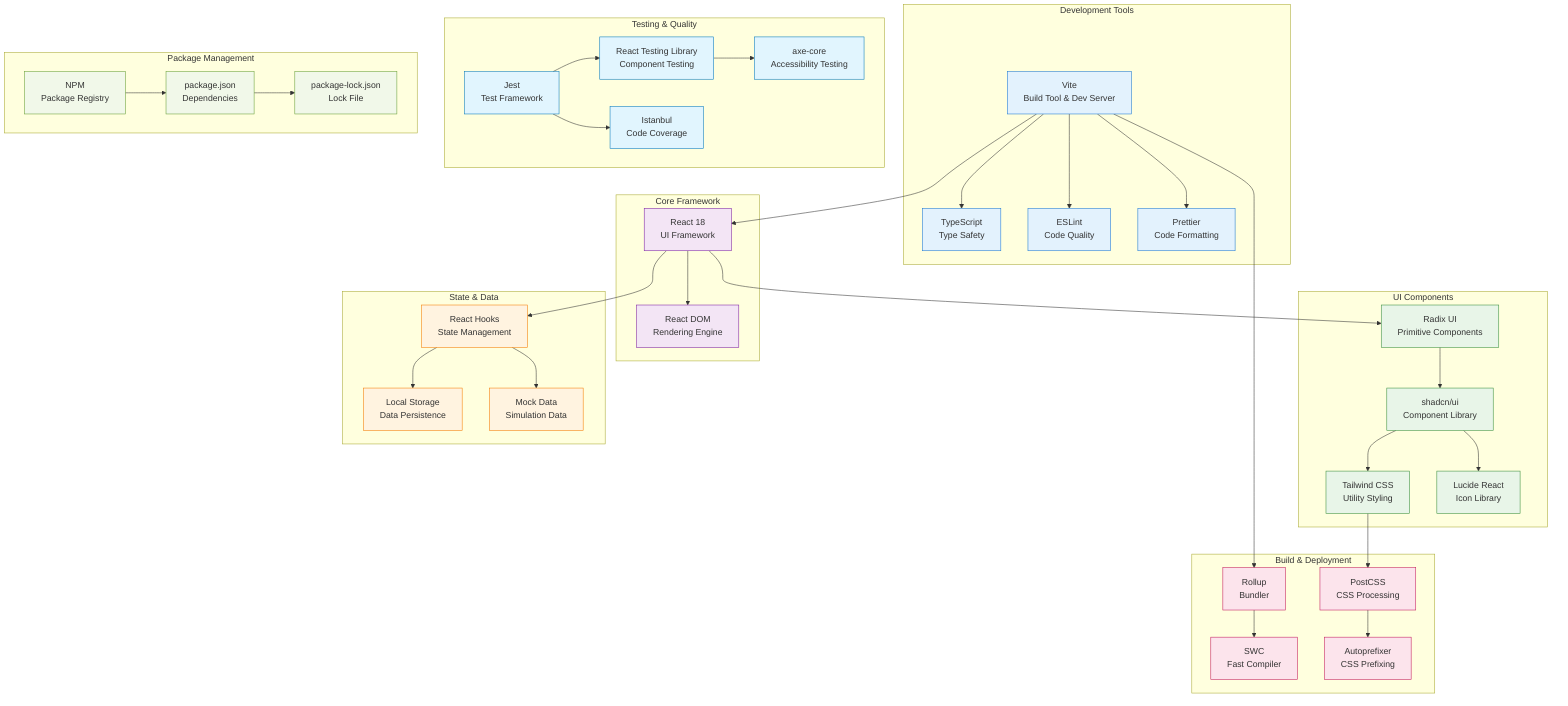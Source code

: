 graph TD
    subgraph "Development Tools"
        Vite[Vite<br/>Build Tool & Dev Server]
        TypeScript[TypeScript<br/>Type Safety]
        ESLint[ESLint<br/>Code Quality]
        Prettier[Prettier<br/>Code Formatting]
    end

    subgraph "Core Framework"
        React[React 18<br/>UI Framework]
        ReactDOM[React DOM<br/>Rendering Engine]
    end

    subgraph "UI Components"
        RadixUI[Radix UI<br/>Primitive Components]
        ShadcnUI[shadcn/ui<br/>Component Library]
        TailwindCSS[Tailwind CSS<br/>Utility Styling]
        LucideReact[Lucide React<br/>Icon Library]
    end

    subgraph "State & Data"
        ReactHooks[React Hooks<br/>State Management]
        LocalStorage[Local Storage<br/>Data Persistence]
        MockData[Mock Data<br/>Simulation Data]
    end

    subgraph "Build & Deployment"
        Rollup[Rollup<br/>Bundler]
        SWC[SWC<br/>Fast Compiler]
        PostCSS[PostCSS<br/>CSS Processing]
        Autoprefixer[Autoprefixer<br/>CSS Prefixing]
    end

    subgraph "Testing & Quality"
        Jest[Jest<br/>Test Framework]
        ReactTesting[React Testing Library<br/>Component Testing]
        AxeCore[axe-core<br/>Accessibility Testing]
        Coverage[Istanbul<br/>Code Coverage]
    end

    subgraph "Package Management"
        NPM[NPM<br/>Package Registry]
        PackageJson[package.json<br/>Dependencies]
        LockFile[package-lock.json<br/>Lock File]
    end

    Vite --> React
    Vite --> TypeScript
    Vite --> ESLint
    Vite --> Prettier

    React --> ReactDOM

    React --> RadixUI
    RadixUI --> ShadcnUI
    ShadcnUI --> TailwindCSS
    ShadcnUI --> LucideReact

    React --> ReactHooks
    ReactHooks --> LocalStorage
    ReactHooks --> MockData

    Vite --> Rollup
    Rollup --> SWC
    TailwindCSS --> PostCSS
    PostCSS --> Autoprefixer

    Jest --> ReactTesting
    ReactTesting --> AxeCore
    Jest --> Coverage

    NPM --> PackageJson
    PackageJson --> LockFile

    classDef tools fill:#e3f2fd,stroke:#1976d2
    classDef framework fill:#f3e5f5,stroke:#7b1fa2
    classDef ui fill:#e8f5e8,stroke:#388e3c
    classDef data fill:#fff3e0,stroke:#f57c00
    classDef build fill:#fce4ec,stroke:#c2185b
    classDef testing fill:#e1f5fe,stroke:#0277bd
    classDef package fill:#f1f8e9,stroke:#689f38

    class Vite,TypeScript,ESLint,Prettier tools
    class React,ReactDOM framework
    class RadixUI,ShadcnUI,TailwindCSS,LucideReact ui
    class ReactHooks,LocalStorage,MockData data
    class Rollup,SWC,PostCSS,Autoprefixer build
    class Jest,ReactTesting,AxeCore,Coverage testing
    class NPM,PackageJson,LockFile package